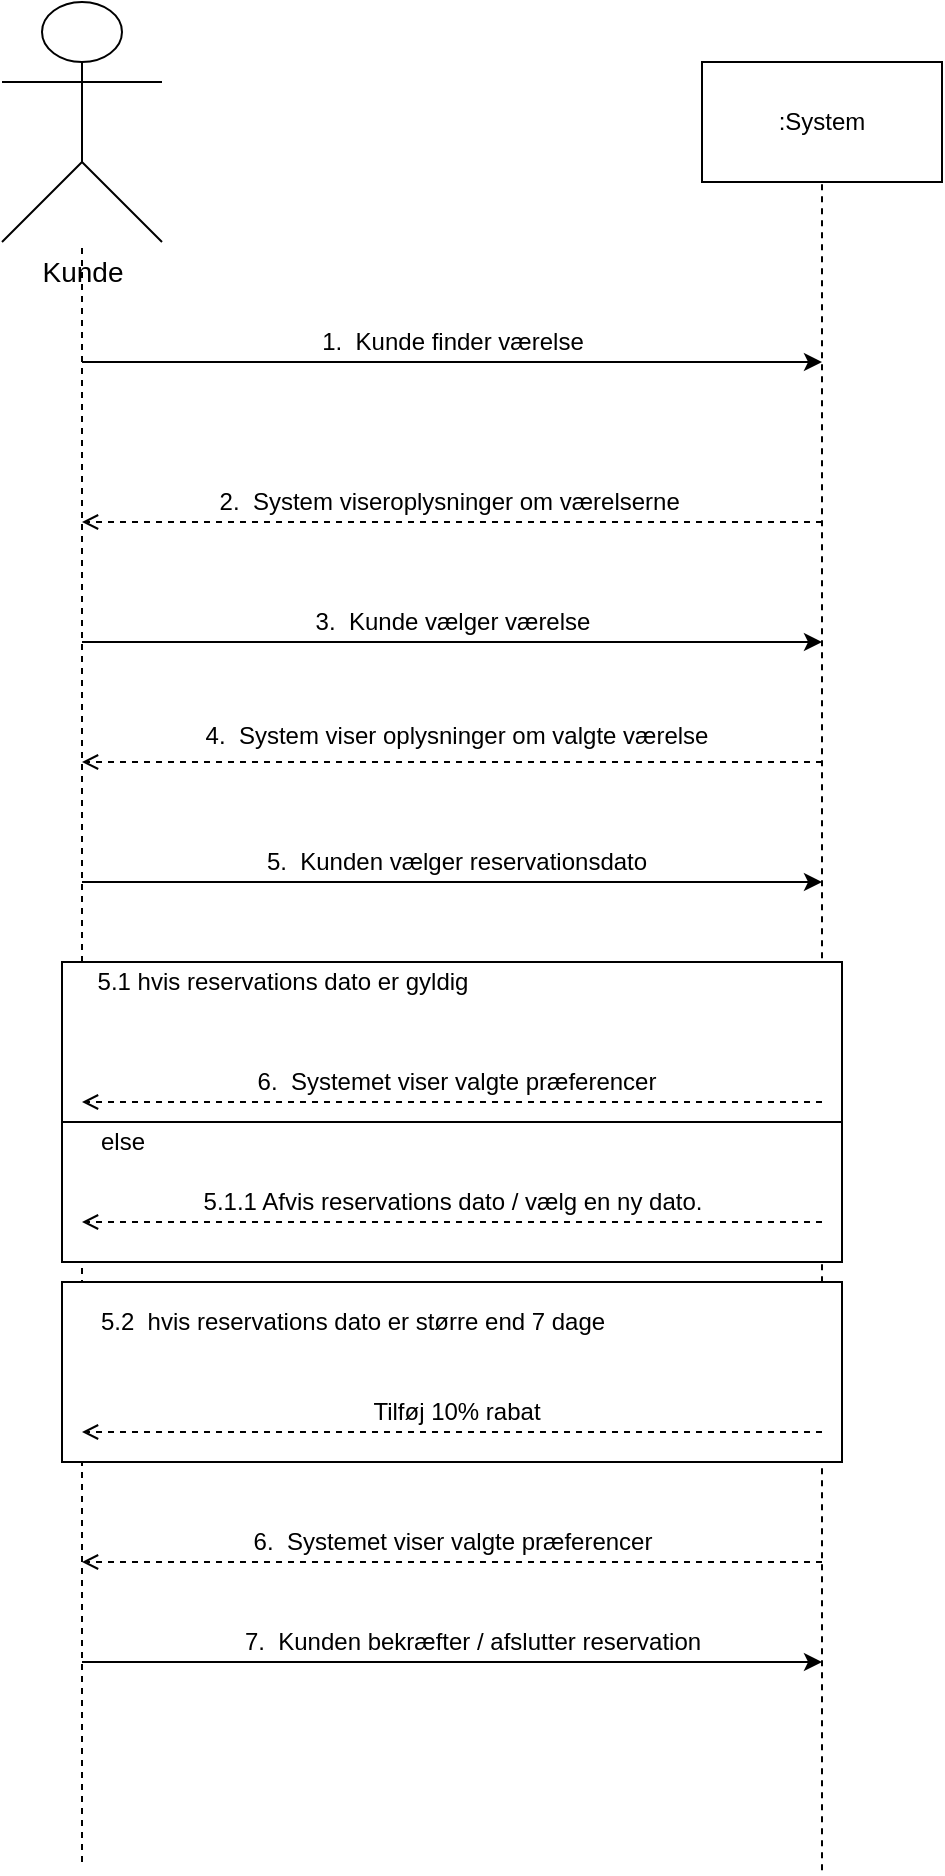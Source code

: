 <mxfile version="13.0.8" type="device"><diagram id="ibIYV2a2bIGJrl_Hos7E" name="Page-1"><mxGraphModel dx="538" dy="755" grid="1" gridSize="10" guides="1" tooltips="1" connect="1" arrows="1" fold="1" page="1" pageScale="1" pageWidth="2339" pageHeight="3300" math="0" shadow="0"><root><mxCell id="0"/><mxCell id="1" parent="0"/><mxCell id="i8B9kClhyMmBJnPA6suE-1" value="&lt;font style=&quot;font-size: 14px&quot;&gt;Kunde&lt;/font&gt;" style="shape=umlActor;verticalLabelPosition=bottom;labelBackgroundColor=#ffffff;verticalAlign=top;html=1;" vertex="1" parent="1"><mxGeometry x="450" y="140" width="80" height="120" as="geometry"/></mxCell><mxCell id="i8B9kClhyMmBJnPA6suE-8" value="" style="endArrow=none;dashed=1;html=1;" edge="1" parent="1" target="i8B9kClhyMmBJnPA6suE-1"><mxGeometry width="50" height="50" relative="1" as="geometry"><mxPoint x="490" y="1070" as="sourcePoint"/><mxPoint x="610" y="580" as="targetPoint"/></mxGeometry></mxCell><mxCell id="i8B9kClhyMmBJnPA6suE-9" value=":System" style="rounded=0;whiteSpace=wrap;html=1;" vertex="1" parent="1"><mxGeometry x="800" y="170" width="120" height="60" as="geometry"/></mxCell><mxCell id="i8B9kClhyMmBJnPA6suE-54" value="" style="endArrow=none;dashed=1;html=1;entryX=0.5;entryY=1;entryDx=0;entryDy=0;" edge="1" parent="1" target="i8B9kClhyMmBJnPA6suE-9"><mxGeometry width="50" height="50" relative="1" as="geometry"><mxPoint x="860" y="1074.138" as="sourcePoint"/><mxPoint x="880" y="400" as="targetPoint"/></mxGeometry></mxCell><mxCell id="i8B9kClhyMmBJnPA6suE-55" value="" style="endArrow=open;dashed=1;html=1;endFill=0;" edge="1" parent="1"><mxGeometry width="50" height="50" relative="1" as="geometry"><mxPoint x="860" y="400" as="sourcePoint"/><mxPoint x="490" y="400" as="targetPoint"/></mxGeometry></mxCell><mxCell id="i8B9kClhyMmBJnPA6suE-56" value="" style="endArrow=classic;html=1;" edge="1" parent="1"><mxGeometry width="50" height="50" relative="1" as="geometry"><mxPoint x="490" y="320" as="sourcePoint"/><mxPoint x="860" y="320" as="targetPoint"/></mxGeometry></mxCell><mxCell id="i8B9kClhyMmBJnPA6suE-57" value="1.&amp;nbsp; Kunde finder værelse" style="text;html=1;align=center;verticalAlign=middle;resizable=0;points=[];autosize=1;" vertex="1" parent="1"><mxGeometry x="600" y="300" width="150" height="20" as="geometry"/></mxCell><mxCell id="i8B9kClhyMmBJnPA6suE-58" value="2.&amp;nbsp; System viseroplysninger om værelserne&amp;nbsp;" style="text;html=1;align=center;verticalAlign=middle;resizable=0;points=[];autosize=1;" vertex="1" parent="1"><mxGeometry x="550" y="380" width="250" height="20" as="geometry"/></mxCell><mxCell id="i8B9kClhyMmBJnPA6suE-59" value="" style="endArrow=classic;html=1;" edge="1" parent="1"><mxGeometry width="50" height="50" relative="1" as="geometry"><mxPoint x="490" y="460" as="sourcePoint"/><mxPoint x="860" y="460" as="targetPoint"/></mxGeometry></mxCell><mxCell id="i8B9kClhyMmBJnPA6suE-60" value="3.&amp;nbsp; Kunde vælger værelse" style="text;html=1;align=center;verticalAlign=middle;resizable=0;points=[];autosize=1;" vertex="1" parent="1"><mxGeometry x="600" y="440" width="150" height="20" as="geometry"/></mxCell><mxCell id="i8B9kClhyMmBJnPA6suE-61" value="" style="endArrow=open;dashed=1;html=1;endFill=0;" edge="1" parent="1"><mxGeometry width="50" height="50" relative="1" as="geometry"><mxPoint x="860" y="520" as="sourcePoint"/><mxPoint x="490" y="520" as="targetPoint"/></mxGeometry></mxCell><mxCell id="i8B9kClhyMmBJnPA6suE-62" value="4.&amp;nbsp; System viser oplysninger om valgte værelse" style="text;html=1;align=center;verticalAlign=middle;resizable=0;points=[];autosize=1;" vertex="1" parent="1"><mxGeometry x="542" y="497" width="270" height="20" as="geometry"/></mxCell><mxCell id="i8B9kClhyMmBJnPA6suE-63" value="" style="endArrow=classic;html=1;" edge="1" parent="1"><mxGeometry width="50" height="50" relative="1" as="geometry"><mxPoint x="490" y="580" as="sourcePoint"/><mxPoint x="860" y="580" as="targetPoint"/></mxGeometry></mxCell><mxCell id="i8B9kClhyMmBJnPA6suE-64" value="5.&amp;nbsp; Kunden vælger reservationsdato" style="text;html=1;align=center;verticalAlign=middle;resizable=0;points=[];autosize=1;" vertex="1" parent="1"><mxGeometry x="572" y="560" width="210" height="20" as="geometry"/></mxCell><mxCell id="i8B9kClhyMmBJnPA6suE-83" value="" style="group" vertex="1" connectable="0" parent="1"><mxGeometry x="490" y="950" width="370" height="20" as="geometry"/></mxCell><mxCell id="i8B9kClhyMmBJnPA6suE-79" value="" style="endArrow=classic;html=1;" edge="1" parent="i8B9kClhyMmBJnPA6suE-83"><mxGeometry width="50" height="50" relative="1" as="geometry"><mxPoint y="20" as="sourcePoint"/><mxPoint x="370" y="20" as="targetPoint"/></mxGeometry></mxCell><mxCell id="i8B9kClhyMmBJnPA6suE-80" value="7.&amp;nbsp; Kunden bekræfter / afslutter reservation" style="text;html=1;align=center;verticalAlign=middle;resizable=0;points=[];autosize=1;" vertex="1" parent="i8B9kClhyMmBJnPA6suE-83"><mxGeometry x="75" width="240" height="20" as="geometry"/></mxCell><mxCell id="i8B9kClhyMmBJnPA6suE-84" value="" style="group" vertex="1" connectable="0" parent="1"><mxGeometry x="480" y="780" width="390" height="90" as="geometry"/></mxCell><mxCell id="i8B9kClhyMmBJnPA6suE-74" value="" style="rounded=0;whiteSpace=wrap;html=1;" vertex="1" parent="i8B9kClhyMmBJnPA6suE-84"><mxGeometry width="390" height="90" as="geometry"/></mxCell><mxCell id="i8B9kClhyMmBJnPA6suE-75" value="5.2&amp;nbsp; hvis reservations dato er større end 7 dage" style="text;html=1;align=center;verticalAlign=middle;resizable=0;points=[];autosize=1;" vertex="1" parent="i8B9kClhyMmBJnPA6suE-84"><mxGeometry x="10" y="10" width="270" height="20" as="geometry"/></mxCell><mxCell id="i8B9kClhyMmBJnPA6suE-77" value="Tilføj 10% rabat" style="text;html=1;align=center;verticalAlign=middle;resizable=0;points=[];autosize=1;" vertex="1" parent="i8B9kClhyMmBJnPA6suE-84"><mxGeometry x="147" y="55" width="100" height="20" as="geometry"/></mxCell><mxCell id="i8B9kClhyMmBJnPA6suE-78" value="" style="endArrow=open;dashed=1;html=1;endFill=0;" edge="1" parent="i8B9kClhyMmBJnPA6suE-84"><mxGeometry width="50" height="50" relative="1" as="geometry"><mxPoint x="380" y="75" as="sourcePoint"/><mxPoint x="10" y="75" as="targetPoint"/></mxGeometry></mxCell><mxCell id="i8B9kClhyMmBJnPA6suE-85" value="" style="group" vertex="1" connectable="0" parent="1"><mxGeometry x="480" y="620" width="390" height="150" as="geometry"/></mxCell><mxCell id="i8B9kClhyMmBJnPA6suE-71" value="" style="rounded=0;whiteSpace=wrap;html=1;" vertex="1" parent="i8B9kClhyMmBJnPA6suE-85"><mxGeometry y="80" width="390" height="70" as="geometry"/></mxCell><mxCell id="i8B9kClhyMmBJnPA6suE-66" value="" style="rounded=0;whiteSpace=wrap;html=1;" vertex="1" parent="i8B9kClhyMmBJnPA6suE-85"><mxGeometry width="390" height="80" as="geometry"/></mxCell><mxCell id="i8B9kClhyMmBJnPA6suE-65" value="" style="endArrow=open;dashed=1;html=1;endFill=0;" edge="1" parent="i8B9kClhyMmBJnPA6suE-85"><mxGeometry width="50" height="50" relative="1" as="geometry"><mxPoint x="380" y="70" as="sourcePoint"/><mxPoint x="10" y="70" as="targetPoint"/></mxGeometry></mxCell><mxCell id="i8B9kClhyMmBJnPA6suE-67" value="5.1 hvis reservations dato er gyldig" style="text;html=1;align=center;verticalAlign=middle;resizable=0;points=[];autosize=1;" vertex="1" parent="i8B9kClhyMmBJnPA6suE-85"><mxGeometry x="10" width="200" height="20" as="geometry"/></mxCell><mxCell id="i8B9kClhyMmBJnPA6suE-69" value="6.&amp;nbsp; Systemet viser valgte præferencer" style="text;html=1;align=center;verticalAlign=middle;resizable=0;points=[];autosize=1;" vertex="1" parent="i8B9kClhyMmBJnPA6suE-85"><mxGeometry x="92" y="50" width="210" height="20" as="geometry"/></mxCell><mxCell id="i8B9kClhyMmBJnPA6suE-70" value="else" style="text;html=1;align=center;verticalAlign=middle;resizable=0;points=[];autosize=1;" vertex="1" parent="i8B9kClhyMmBJnPA6suE-85"><mxGeometry x="10" y="80" width="40" height="20" as="geometry"/></mxCell><mxCell id="i8B9kClhyMmBJnPA6suE-72" value="5.1.1 Afvis reservations dato / vælg en ny dato." style="text;html=1;align=center;verticalAlign=middle;resizable=0;points=[];autosize=1;" vertex="1" parent="i8B9kClhyMmBJnPA6suE-85"><mxGeometry x="65" y="110" width="260" height="20" as="geometry"/></mxCell><mxCell id="i8B9kClhyMmBJnPA6suE-73" value="" style="endArrow=open;dashed=1;html=1;endFill=0;" edge="1" parent="i8B9kClhyMmBJnPA6suE-85"><mxGeometry width="50" height="50" relative="1" as="geometry"><mxPoint x="380" y="130" as="sourcePoint"/><mxPoint x="10" y="130" as="targetPoint"/></mxGeometry></mxCell><mxCell id="i8B9kClhyMmBJnPA6suE-86" value="" style="group" vertex="1" connectable="0" parent="1"><mxGeometry x="490" y="900" width="370" height="20" as="geometry"/></mxCell><mxCell id="i8B9kClhyMmBJnPA6suE-81" value="" style="endArrow=open;dashed=1;html=1;endFill=0;" edge="1" parent="i8B9kClhyMmBJnPA6suE-86"><mxGeometry width="50" height="50" relative="1" as="geometry"><mxPoint x="370" y="20" as="sourcePoint"/><mxPoint y="20" as="targetPoint"/></mxGeometry></mxCell><mxCell id="i8B9kClhyMmBJnPA6suE-82" value="6.&amp;nbsp; Systemet viser valgte præferencer" style="text;html=1;align=center;verticalAlign=middle;resizable=0;points=[];autosize=1;" vertex="1" parent="i8B9kClhyMmBJnPA6suE-86"><mxGeometry x="80" width="210" height="20" as="geometry"/></mxCell></root></mxGraphModel></diagram></mxfile>